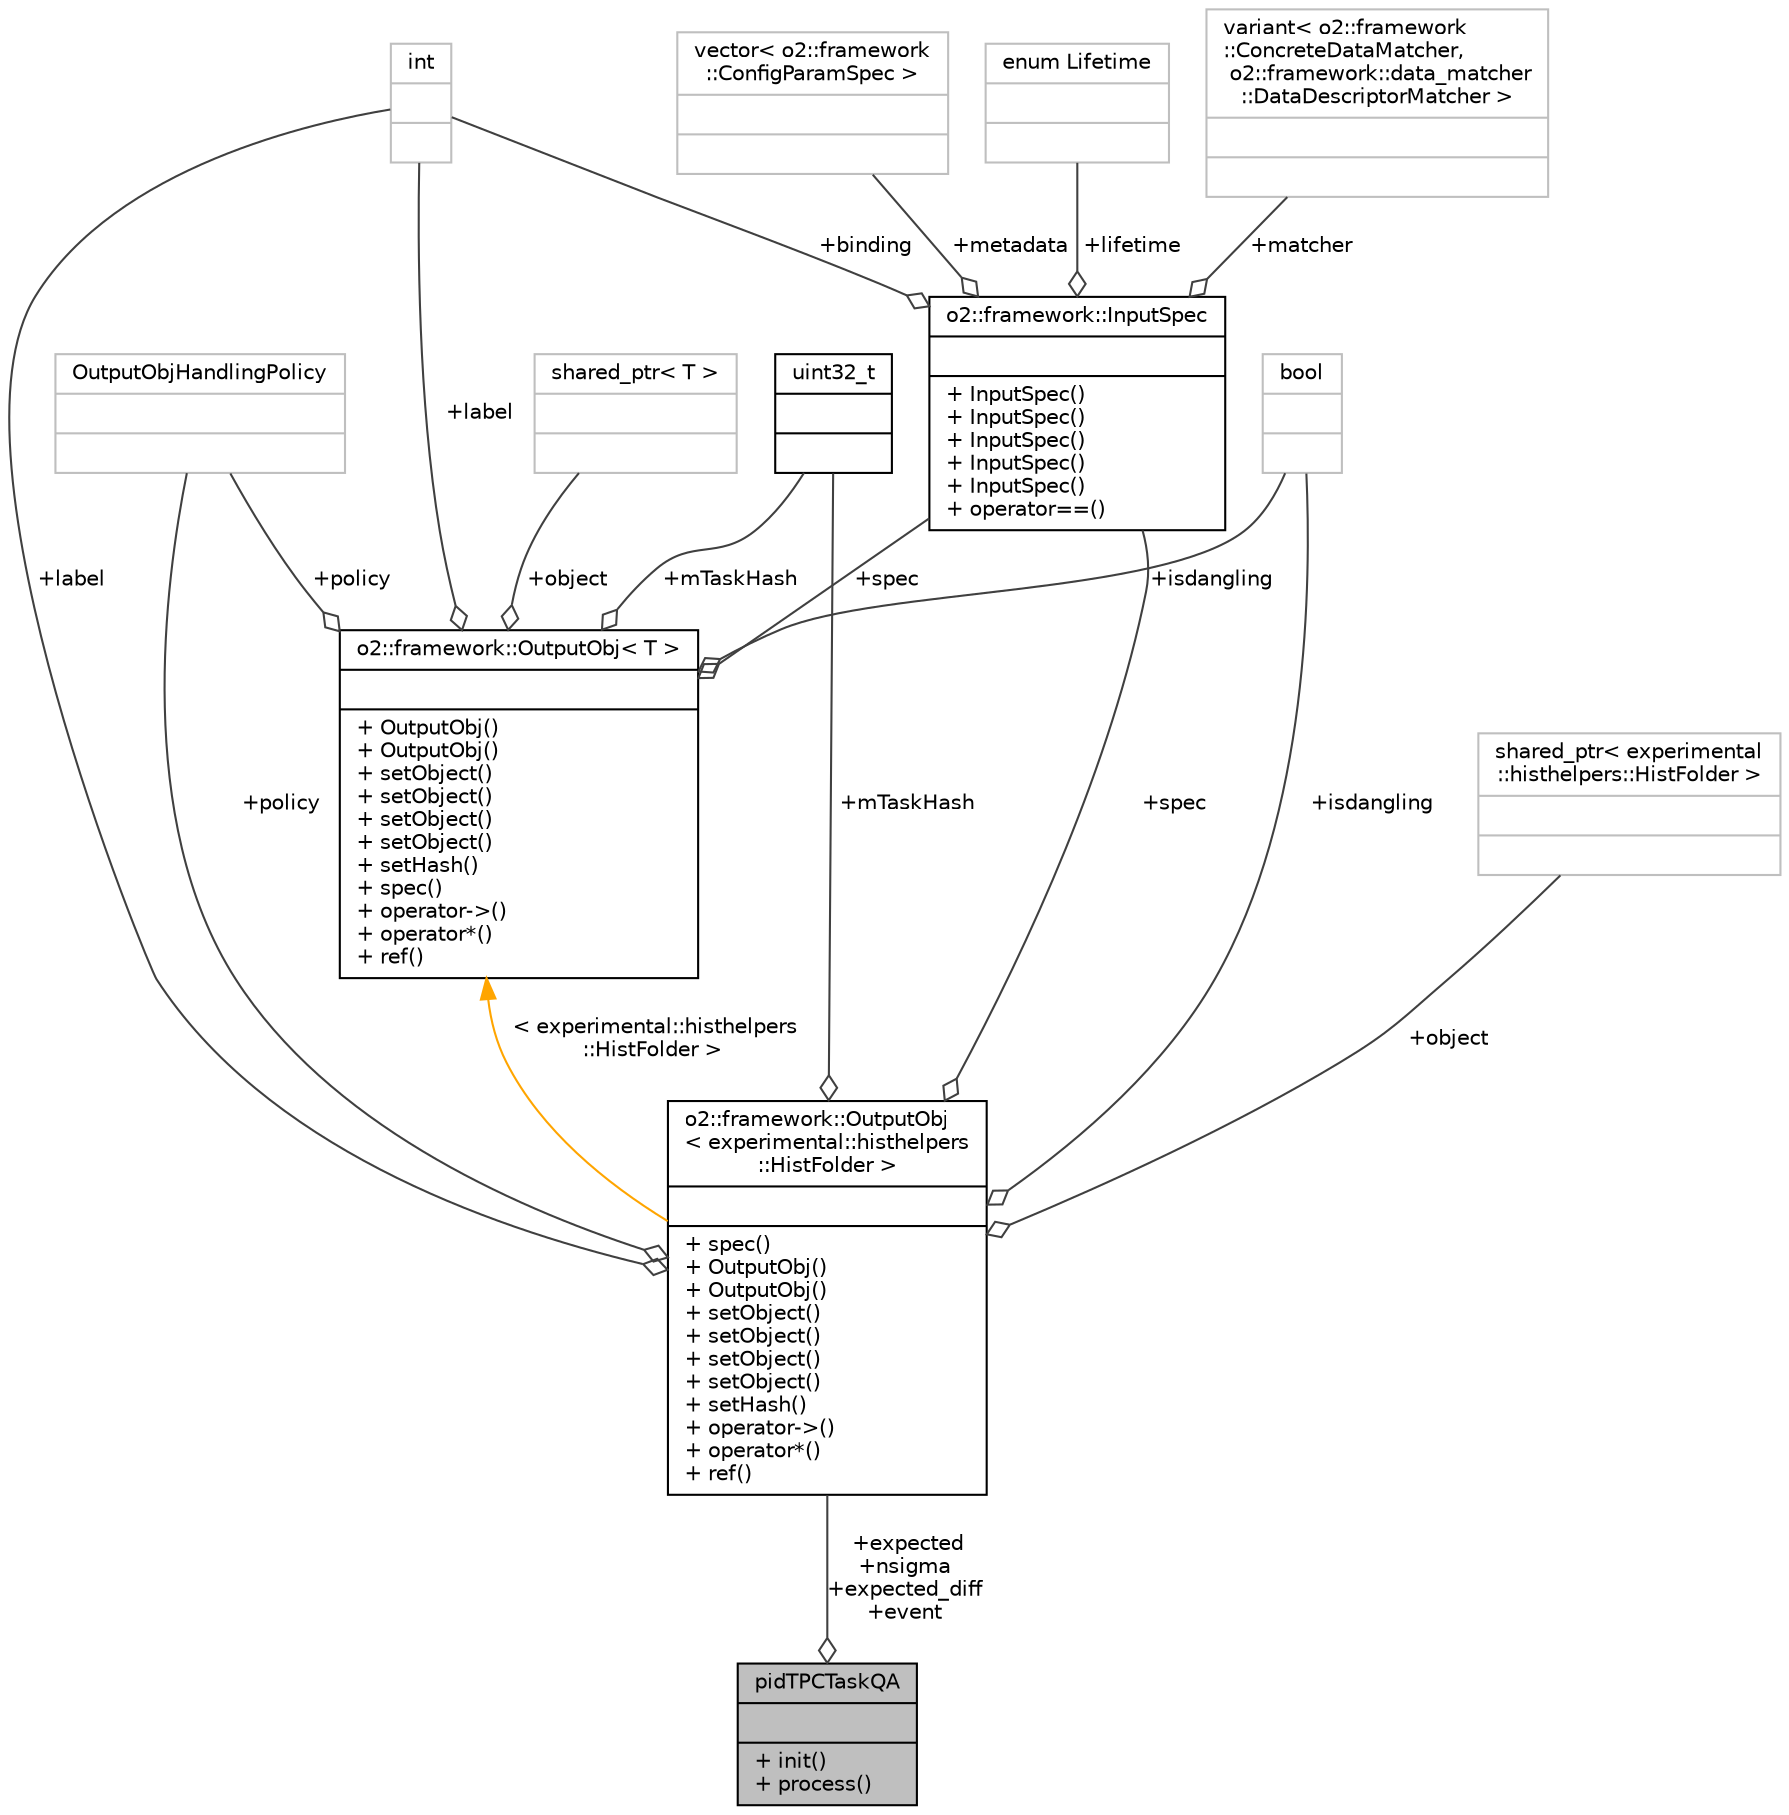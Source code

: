 digraph "pidTPCTaskQA"
{
 // INTERACTIVE_SVG=YES
  bgcolor="transparent";
  edge [fontname="Helvetica",fontsize="10",labelfontname="Helvetica",labelfontsize="10"];
  node [fontname="Helvetica",fontsize="10",shape=record];
  Node1 [label="{pidTPCTaskQA\n||+ init()\l+ process()\l}",height=0.2,width=0.4,color="black", fillcolor="grey75", style="filled", fontcolor="black"];
  Node2 -> Node1 [color="grey25",fontsize="10",style="solid",label=" +expected\n+nsigma\n+expected_diff\n+event" ,arrowhead="odiamond",fontname="Helvetica"];
  Node2 [label="{o2::framework::OutputObj\l\< experimental::histhelpers\l::HistFolder \>\n||+ spec()\l+ OutputObj()\l+ OutputObj()\l+ setObject()\l+ setObject()\l+ setObject()\l+ setObject()\l+ setHash()\l+ operator-\>()\l+ operator*()\l+ ref()\l}",height=0.2,width=0.4,color="black",URL="$d4/d79/structo2_1_1framework_1_1OutputObj.html"];
  Node3 -> Node2 [color="grey25",fontsize="10",style="solid",label=" +policy" ,arrowhead="odiamond",fontname="Helvetica"];
  Node3 [label="{OutputObjHandlingPolicy\n||}",height=0.2,width=0.4,color="grey75"];
  Node4 -> Node2 [color="grey25",fontsize="10",style="solid",label=" +mTaskHash" ,arrowhead="odiamond",fontname="Helvetica"];
  Node4 [label="{uint32_t\n||}",height=0.2,width=0.4,color="black",URL="$d3/d87/classuint32__t.html"];
  Node5 -> Node2 [color="grey25",fontsize="10",style="solid",label=" +label" ,arrowhead="odiamond",fontname="Helvetica"];
  Node5 [label="{int\n||}",height=0.2,width=0.4,color="grey75"];
  Node6 -> Node2 [color="grey25",fontsize="10",style="solid",label=" +isdangling" ,arrowhead="odiamond",fontname="Helvetica"];
  Node6 [label="{bool\n||}",height=0.2,width=0.4,color="grey75"];
  Node7 -> Node2 [color="grey25",fontsize="10",style="solid",label=" +spec" ,arrowhead="odiamond",fontname="Helvetica"];
  Node7 [label="{o2::framework::InputSpec\n||+ InputSpec()\l+ InputSpec()\l+ InputSpec()\l+ InputSpec()\l+ InputSpec()\l+ operator==()\l}",height=0.2,width=0.4,color="black",URL="$da/d96/structo2_1_1framework_1_1InputSpec.html"];
  Node8 -> Node7 [color="grey25",fontsize="10",style="solid",label=" +metadata" ,arrowhead="odiamond",fontname="Helvetica"];
  Node8 [label="{vector\< o2::framework\l::ConfigParamSpec \>\n||}",height=0.2,width=0.4,color="grey75"];
  Node9 -> Node7 [color="grey25",fontsize="10",style="solid",label=" +lifetime" ,arrowhead="odiamond",fontname="Helvetica"];
  Node9 [label="{enum Lifetime\n||}",height=0.2,width=0.4,color="grey75"];
  Node10 -> Node7 [color="grey25",fontsize="10",style="solid",label=" +matcher" ,arrowhead="odiamond",fontname="Helvetica"];
  Node10 [label="{variant\< o2::framework\l::ConcreteDataMatcher,\l o2::framework::data_matcher\l::DataDescriptorMatcher \>\n||}",height=0.2,width=0.4,color="grey75"];
  Node5 -> Node7 [color="grey25",fontsize="10",style="solid",label=" +binding" ,arrowhead="odiamond",fontname="Helvetica"];
  Node11 -> Node2 [color="grey25",fontsize="10",style="solid",label=" +object" ,arrowhead="odiamond",fontname="Helvetica"];
  Node11 [label="{shared_ptr\< experimental\l::histhelpers::HistFolder \>\n||}",height=0.2,width=0.4,color="grey75"];
  Node12 -> Node2 [dir="back",color="orange",fontsize="10",style="solid",label=" \< experimental::histhelpers\l::HistFolder \>" ,fontname="Helvetica"];
  Node12 [label="{o2::framework::OutputObj\< T \>\n||+ OutputObj()\l+ OutputObj()\l+ setObject()\l+ setObject()\l+ setObject()\l+ setObject()\l+ setHash()\l+ spec()\l+ operator-\>()\l+ operator*()\l+ ref()\l}",height=0.2,width=0.4,color="black",URL="$d4/d79/structo2_1_1framework_1_1OutputObj.html"];
  Node3 -> Node12 [color="grey25",fontsize="10",style="solid",label=" +policy" ,arrowhead="odiamond",fontname="Helvetica"];
  Node4 -> Node12 [color="grey25",fontsize="10",style="solid",label=" +mTaskHash" ,arrowhead="odiamond",fontname="Helvetica"];
  Node5 -> Node12 [color="grey25",fontsize="10",style="solid",label=" +label" ,arrowhead="odiamond",fontname="Helvetica"];
  Node13 -> Node12 [color="grey25",fontsize="10",style="solid",label=" +object" ,arrowhead="odiamond",fontname="Helvetica"];
  Node13 [label="{shared_ptr\< T \>\n||}",height=0.2,width=0.4,color="grey75"];
  Node6 -> Node12 [color="grey25",fontsize="10",style="solid",label=" +isdangling" ,arrowhead="odiamond",fontname="Helvetica"];
  Node7 -> Node12 [color="grey25",fontsize="10",style="solid",label=" +spec" ,arrowhead="odiamond",fontname="Helvetica"];
}
